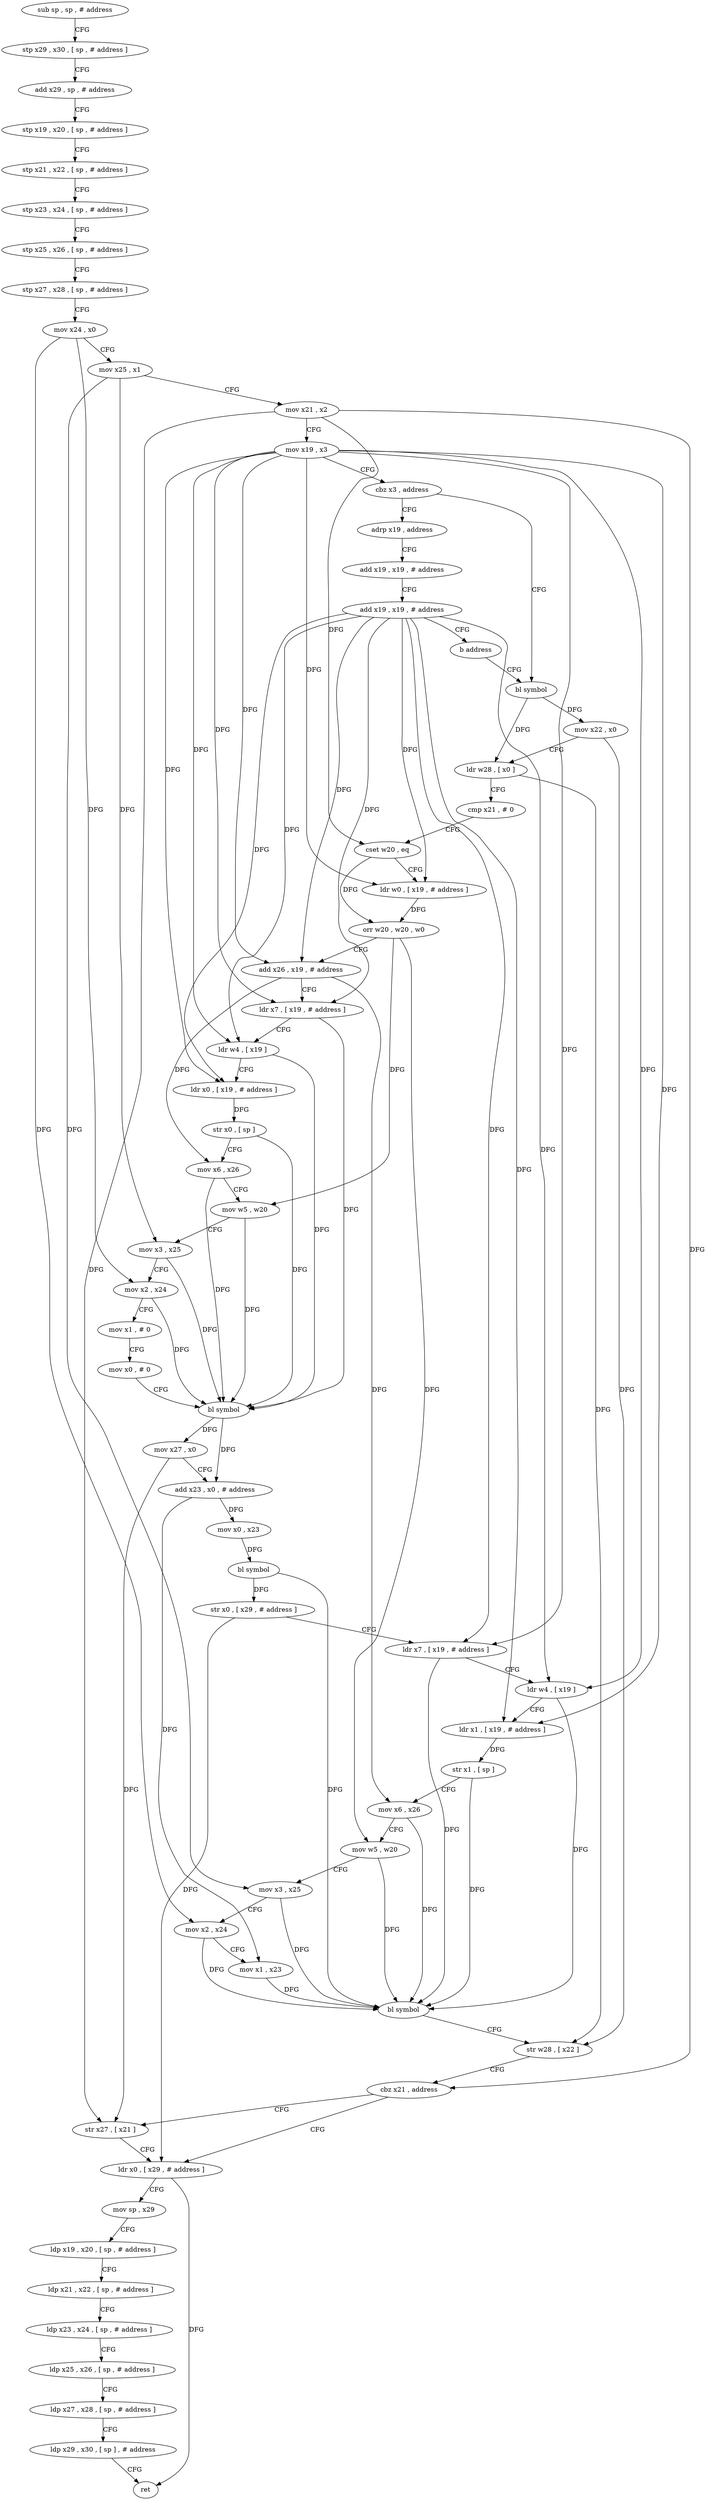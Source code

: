 digraph "func" {
"4317528" [label = "sub sp , sp , # address" ]
"4317532" [label = "stp x29 , x30 , [ sp , # address ]" ]
"4317536" [label = "add x29 , sp , # address" ]
"4317540" [label = "stp x19 , x20 , [ sp , # address ]" ]
"4317544" [label = "stp x21 , x22 , [ sp , # address ]" ]
"4317548" [label = "stp x23 , x24 , [ sp , # address ]" ]
"4317552" [label = "stp x25 , x26 , [ sp , # address ]" ]
"4317556" [label = "stp x27 , x28 , [ sp , # address ]" ]
"4317560" [label = "mov x24 , x0" ]
"4317564" [label = "mov x25 , x1" ]
"4317568" [label = "mov x21 , x2" ]
"4317572" [label = "mov x19 , x3" ]
"4317576" [label = "cbz x3 , address" ]
"4317764" [label = "adrp x19 , address" ]
"4317580" [label = "bl symbol" ]
"4317768" [label = "add x19 , x19 , # address" ]
"4317772" [label = "add x19 , x19 , # address" ]
"4317776" [label = "b address" ]
"4317584" [label = "mov x22 , x0" ]
"4317588" [label = "ldr w28 , [ x0 ]" ]
"4317592" [label = "cmp x21 , # 0" ]
"4317596" [label = "cset w20 , eq" ]
"4317600" [label = "ldr w0 , [ x19 , # address ]" ]
"4317604" [label = "orr w20 , w20 , w0" ]
"4317608" [label = "add x26 , x19 , # address" ]
"4317612" [label = "ldr x7 , [ x19 , # address ]" ]
"4317616" [label = "ldr w4 , [ x19 ]" ]
"4317620" [label = "ldr x0 , [ x19 , # address ]" ]
"4317624" [label = "str x0 , [ sp ]" ]
"4317628" [label = "mov x6 , x26" ]
"4317632" [label = "mov w5 , w20" ]
"4317636" [label = "mov x3 , x25" ]
"4317640" [label = "mov x2 , x24" ]
"4317644" [label = "mov x1 , # 0" ]
"4317648" [label = "mov x0 , # 0" ]
"4317652" [label = "bl symbol" ]
"4317656" [label = "mov x27 , x0" ]
"4317660" [label = "add x23 , x0 , # address" ]
"4317664" [label = "mov x0 , x23" ]
"4317668" [label = "bl symbol" ]
"4317672" [label = "str x0 , [ x29 , # address ]" ]
"4317676" [label = "ldr x7 , [ x19 , # address ]" ]
"4317680" [label = "ldr w4 , [ x19 ]" ]
"4317684" [label = "ldr x1 , [ x19 , # address ]" ]
"4317688" [label = "str x1 , [ sp ]" ]
"4317692" [label = "mov x6 , x26" ]
"4317696" [label = "mov w5 , w20" ]
"4317700" [label = "mov x3 , x25" ]
"4317704" [label = "mov x2 , x24" ]
"4317708" [label = "mov x1 , x23" ]
"4317712" [label = "bl symbol" ]
"4317716" [label = "str w28 , [ x22 ]" ]
"4317720" [label = "cbz x21 , address" ]
"4317728" [label = "ldr x0 , [ x29 , # address ]" ]
"4317724" [label = "str x27 , [ x21 ]" ]
"4317732" [label = "mov sp , x29" ]
"4317736" [label = "ldp x19 , x20 , [ sp , # address ]" ]
"4317740" [label = "ldp x21 , x22 , [ sp , # address ]" ]
"4317744" [label = "ldp x23 , x24 , [ sp , # address ]" ]
"4317748" [label = "ldp x25 , x26 , [ sp , # address ]" ]
"4317752" [label = "ldp x27 , x28 , [ sp , # address ]" ]
"4317756" [label = "ldp x29 , x30 , [ sp ] , # address" ]
"4317760" [label = "ret" ]
"4317528" -> "4317532" [ label = "CFG" ]
"4317532" -> "4317536" [ label = "CFG" ]
"4317536" -> "4317540" [ label = "CFG" ]
"4317540" -> "4317544" [ label = "CFG" ]
"4317544" -> "4317548" [ label = "CFG" ]
"4317548" -> "4317552" [ label = "CFG" ]
"4317552" -> "4317556" [ label = "CFG" ]
"4317556" -> "4317560" [ label = "CFG" ]
"4317560" -> "4317564" [ label = "CFG" ]
"4317560" -> "4317640" [ label = "DFG" ]
"4317560" -> "4317704" [ label = "DFG" ]
"4317564" -> "4317568" [ label = "CFG" ]
"4317564" -> "4317636" [ label = "DFG" ]
"4317564" -> "4317700" [ label = "DFG" ]
"4317568" -> "4317572" [ label = "CFG" ]
"4317568" -> "4317596" [ label = "DFG" ]
"4317568" -> "4317720" [ label = "DFG" ]
"4317568" -> "4317724" [ label = "DFG" ]
"4317572" -> "4317576" [ label = "CFG" ]
"4317572" -> "4317600" [ label = "DFG" ]
"4317572" -> "4317608" [ label = "DFG" ]
"4317572" -> "4317612" [ label = "DFG" ]
"4317572" -> "4317616" [ label = "DFG" ]
"4317572" -> "4317620" [ label = "DFG" ]
"4317572" -> "4317676" [ label = "DFG" ]
"4317572" -> "4317680" [ label = "DFG" ]
"4317572" -> "4317684" [ label = "DFG" ]
"4317576" -> "4317764" [ label = "CFG" ]
"4317576" -> "4317580" [ label = "CFG" ]
"4317764" -> "4317768" [ label = "CFG" ]
"4317580" -> "4317584" [ label = "DFG" ]
"4317580" -> "4317588" [ label = "DFG" ]
"4317768" -> "4317772" [ label = "CFG" ]
"4317772" -> "4317776" [ label = "CFG" ]
"4317772" -> "4317600" [ label = "DFG" ]
"4317772" -> "4317608" [ label = "DFG" ]
"4317772" -> "4317612" [ label = "DFG" ]
"4317772" -> "4317616" [ label = "DFG" ]
"4317772" -> "4317620" [ label = "DFG" ]
"4317772" -> "4317676" [ label = "DFG" ]
"4317772" -> "4317680" [ label = "DFG" ]
"4317772" -> "4317684" [ label = "DFG" ]
"4317776" -> "4317580" [ label = "CFG" ]
"4317584" -> "4317588" [ label = "CFG" ]
"4317584" -> "4317716" [ label = "DFG" ]
"4317588" -> "4317592" [ label = "CFG" ]
"4317588" -> "4317716" [ label = "DFG" ]
"4317592" -> "4317596" [ label = "CFG" ]
"4317596" -> "4317600" [ label = "CFG" ]
"4317596" -> "4317604" [ label = "DFG" ]
"4317600" -> "4317604" [ label = "DFG" ]
"4317604" -> "4317608" [ label = "CFG" ]
"4317604" -> "4317632" [ label = "DFG" ]
"4317604" -> "4317696" [ label = "DFG" ]
"4317608" -> "4317612" [ label = "CFG" ]
"4317608" -> "4317628" [ label = "DFG" ]
"4317608" -> "4317692" [ label = "DFG" ]
"4317612" -> "4317616" [ label = "CFG" ]
"4317612" -> "4317652" [ label = "DFG" ]
"4317616" -> "4317620" [ label = "CFG" ]
"4317616" -> "4317652" [ label = "DFG" ]
"4317620" -> "4317624" [ label = "DFG" ]
"4317624" -> "4317628" [ label = "CFG" ]
"4317624" -> "4317652" [ label = "DFG" ]
"4317628" -> "4317632" [ label = "CFG" ]
"4317628" -> "4317652" [ label = "DFG" ]
"4317632" -> "4317636" [ label = "CFG" ]
"4317632" -> "4317652" [ label = "DFG" ]
"4317636" -> "4317640" [ label = "CFG" ]
"4317636" -> "4317652" [ label = "DFG" ]
"4317640" -> "4317644" [ label = "CFG" ]
"4317640" -> "4317652" [ label = "DFG" ]
"4317644" -> "4317648" [ label = "CFG" ]
"4317648" -> "4317652" [ label = "CFG" ]
"4317652" -> "4317656" [ label = "DFG" ]
"4317652" -> "4317660" [ label = "DFG" ]
"4317656" -> "4317660" [ label = "CFG" ]
"4317656" -> "4317724" [ label = "DFG" ]
"4317660" -> "4317664" [ label = "DFG" ]
"4317660" -> "4317708" [ label = "DFG" ]
"4317664" -> "4317668" [ label = "DFG" ]
"4317668" -> "4317672" [ label = "DFG" ]
"4317668" -> "4317712" [ label = "DFG" ]
"4317672" -> "4317676" [ label = "CFG" ]
"4317672" -> "4317728" [ label = "DFG" ]
"4317676" -> "4317680" [ label = "CFG" ]
"4317676" -> "4317712" [ label = "DFG" ]
"4317680" -> "4317684" [ label = "CFG" ]
"4317680" -> "4317712" [ label = "DFG" ]
"4317684" -> "4317688" [ label = "DFG" ]
"4317688" -> "4317692" [ label = "CFG" ]
"4317688" -> "4317712" [ label = "DFG" ]
"4317692" -> "4317696" [ label = "CFG" ]
"4317692" -> "4317712" [ label = "DFG" ]
"4317696" -> "4317700" [ label = "CFG" ]
"4317696" -> "4317712" [ label = "DFG" ]
"4317700" -> "4317704" [ label = "CFG" ]
"4317700" -> "4317712" [ label = "DFG" ]
"4317704" -> "4317708" [ label = "CFG" ]
"4317704" -> "4317712" [ label = "DFG" ]
"4317708" -> "4317712" [ label = "DFG" ]
"4317712" -> "4317716" [ label = "CFG" ]
"4317716" -> "4317720" [ label = "CFG" ]
"4317720" -> "4317728" [ label = "CFG" ]
"4317720" -> "4317724" [ label = "CFG" ]
"4317728" -> "4317732" [ label = "CFG" ]
"4317728" -> "4317760" [ label = "DFG" ]
"4317724" -> "4317728" [ label = "CFG" ]
"4317732" -> "4317736" [ label = "CFG" ]
"4317736" -> "4317740" [ label = "CFG" ]
"4317740" -> "4317744" [ label = "CFG" ]
"4317744" -> "4317748" [ label = "CFG" ]
"4317748" -> "4317752" [ label = "CFG" ]
"4317752" -> "4317756" [ label = "CFG" ]
"4317756" -> "4317760" [ label = "CFG" ]
}

